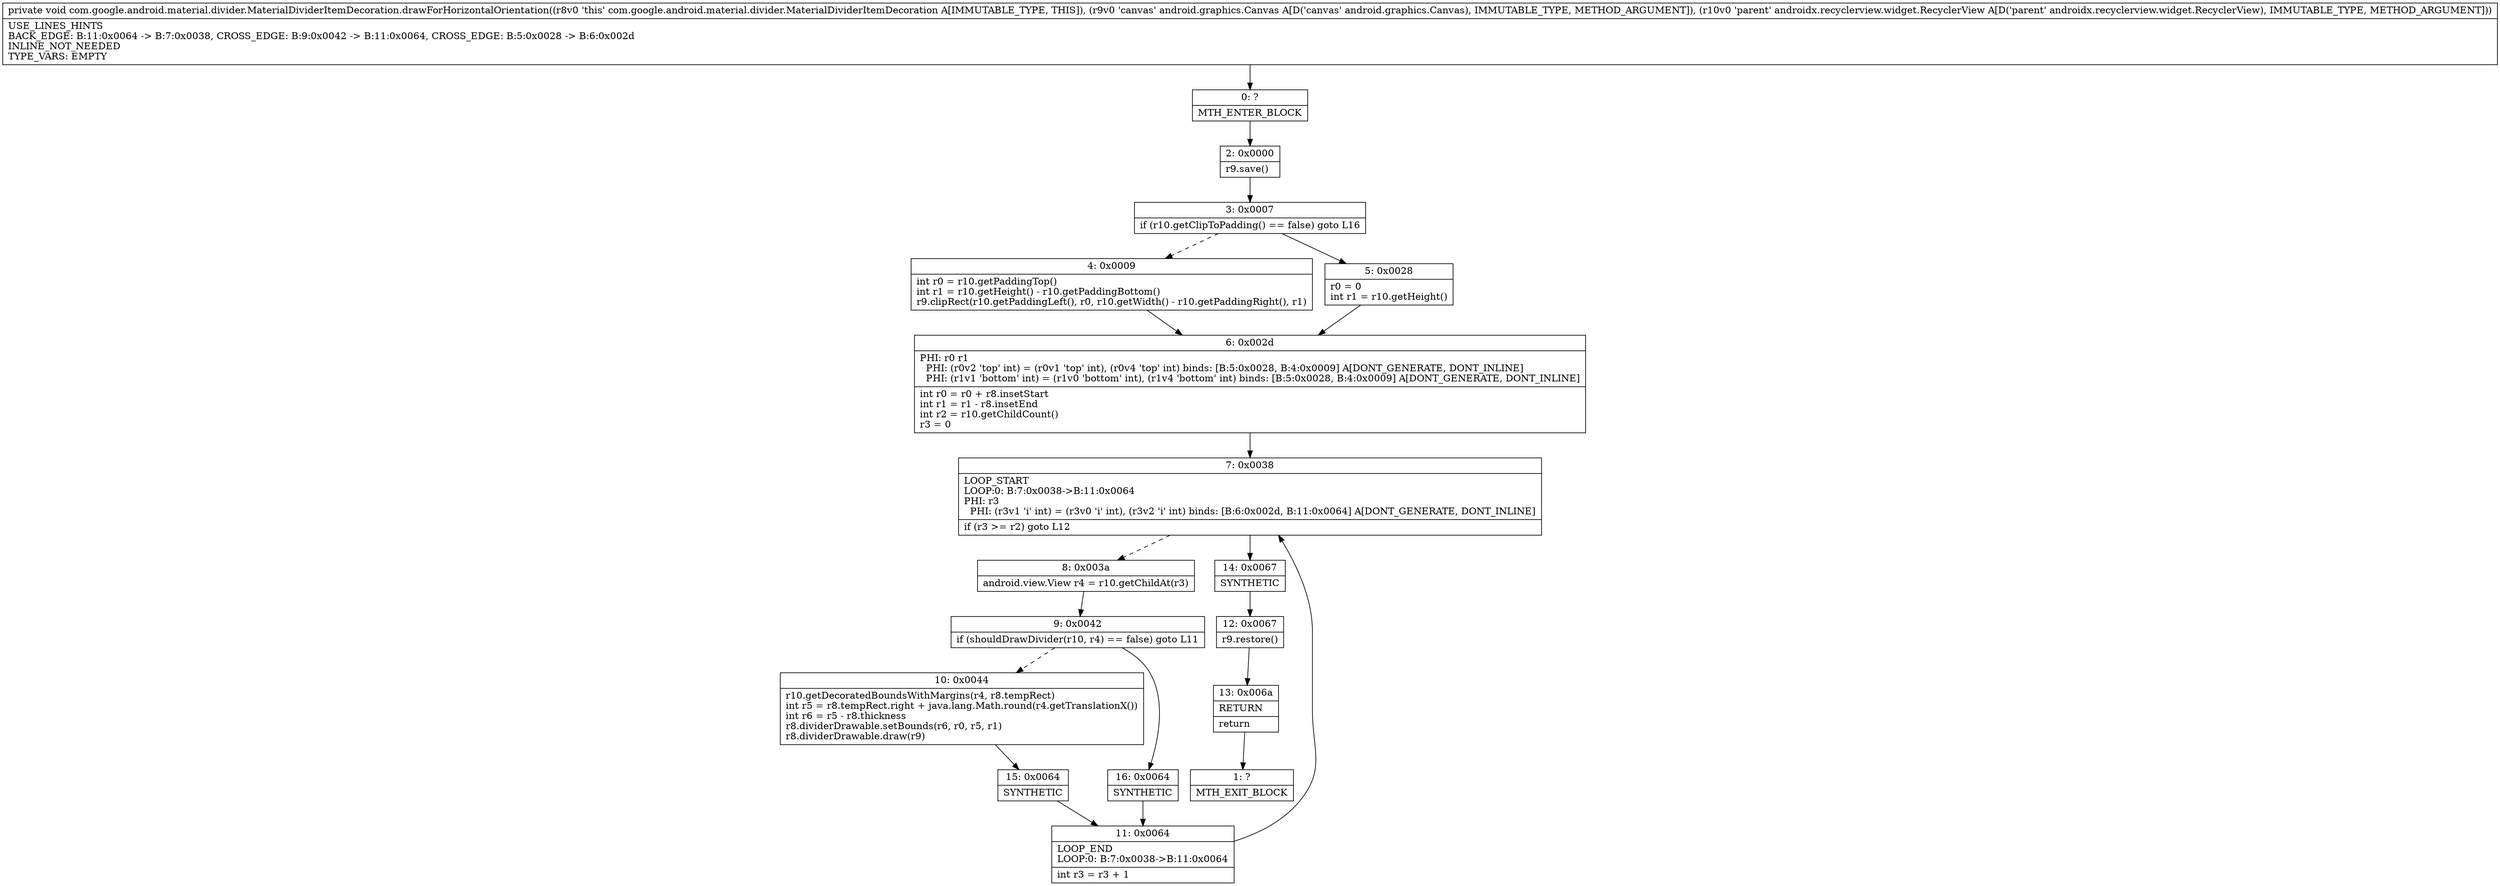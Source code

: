 digraph "CFG forcom.google.android.material.divider.MaterialDividerItemDecoration.drawForHorizontalOrientation(Landroid\/graphics\/Canvas;Landroidx\/recyclerview\/widget\/RecyclerView;)V" {
Node_0 [shape=record,label="{0\:\ ?|MTH_ENTER_BLOCK\l}"];
Node_2 [shape=record,label="{2\:\ 0x0000|r9.save()\l}"];
Node_3 [shape=record,label="{3\:\ 0x0007|if (r10.getClipToPadding() == false) goto L16\l}"];
Node_4 [shape=record,label="{4\:\ 0x0009|int r0 = r10.getPaddingTop()\lint r1 = r10.getHeight() \- r10.getPaddingBottom()\lr9.clipRect(r10.getPaddingLeft(), r0, r10.getWidth() \- r10.getPaddingRight(), r1)\l}"];
Node_6 [shape=record,label="{6\:\ 0x002d|PHI: r0 r1 \l  PHI: (r0v2 'top' int) = (r0v1 'top' int), (r0v4 'top' int) binds: [B:5:0x0028, B:4:0x0009] A[DONT_GENERATE, DONT_INLINE]\l  PHI: (r1v1 'bottom' int) = (r1v0 'bottom' int), (r1v4 'bottom' int) binds: [B:5:0x0028, B:4:0x0009] A[DONT_GENERATE, DONT_INLINE]\l|int r0 = r0 + r8.insetStart\lint r1 = r1 \- r8.insetEnd\lint r2 = r10.getChildCount()\lr3 = 0\l}"];
Node_7 [shape=record,label="{7\:\ 0x0038|LOOP_START\lLOOP:0: B:7:0x0038\-\>B:11:0x0064\lPHI: r3 \l  PHI: (r3v1 'i' int) = (r3v0 'i' int), (r3v2 'i' int) binds: [B:6:0x002d, B:11:0x0064] A[DONT_GENERATE, DONT_INLINE]\l|if (r3 \>= r2) goto L12\l}"];
Node_8 [shape=record,label="{8\:\ 0x003a|android.view.View r4 = r10.getChildAt(r3)\l}"];
Node_9 [shape=record,label="{9\:\ 0x0042|if (shouldDrawDivider(r10, r4) == false) goto L11\l}"];
Node_10 [shape=record,label="{10\:\ 0x0044|r10.getDecoratedBoundsWithMargins(r4, r8.tempRect)\lint r5 = r8.tempRect.right + java.lang.Math.round(r4.getTranslationX())\lint r6 = r5 \- r8.thickness\lr8.dividerDrawable.setBounds(r6, r0, r5, r1)\lr8.dividerDrawable.draw(r9)\l}"];
Node_15 [shape=record,label="{15\:\ 0x0064|SYNTHETIC\l}"];
Node_11 [shape=record,label="{11\:\ 0x0064|LOOP_END\lLOOP:0: B:7:0x0038\-\>B:11:0x0064\l|int r3 = r3 + 1\l}"];
Node_16 [shape=record,label="{16\:\ 0x0064|SYNTHETIC\l}"];
Node_14 [shape=record,label="{14\:\ 0x0067|SYNTHETIC\l}"];
Node_12 [shape=record,label="{12\:\ 0x0067|r9.restore()\l}"];
Node_13 [shape=record,label="{13\:\ 0x006a|RETURN\l|return\l}"];
Node_1 [shape=record,label="{1\:\ ?|MTH_EXIT_BLOCK\l}"];
Node_5 [shape=record,label="{5\:\ 0x0028|r0 = 0\lint r1 = r10.getHeight()\l}"];
MethodNode[shape=record,label="{private void com.google.android.material.divider.MaterialDividerItemDecoration.drawForHorizontalOrientation((r8v0 'this' com.google.android.material.divider.MaterialDividerItemDecoration A[IMMUTABLE_TYPE, THIS]), (r9v0 'canvas' android.graphics.Canvas A[D('canvas' android.graphics.Canvas), IMMUTABLE_TYPE, METHOD_ARGUMENT]), (r10v0 'parent' androidx.recyclerview.widget.RecyclerView A[D('parent' androidx.recyclerview.widget.RecyclerView), IMMUTABLE_TYPE, METHOD_ARGUMENT]))  | USE_LINES_HINTS\lBACK_EDGE: B:11:0x0064 \-\> B:7:0x0038, CROSS_EDGE: B:9:0x0042 \-\> B:11:0x0064, CROSS_EDGE: B:5:0x0028 \-\> B:6:0x002d\lINLINE_NOT_NEEDED\lTYPE_VARS: EMPTY\l}"];
MethodNode -> Node_0;Node_0 -> Node_2;
Node_2 -> Node_3;
Node_3 -> Node_4[style=dashed];
Node_3 -> Node_5;
Node_4 -> Node_6;
Node_6 -> Node_7;
Node_7 -> Node_8[style=dashed];
Node_7 -> Node_14;
Node_8 -> Node_9;
Node_9 -> Node_10[style=dashed];
Node_9 -> Node_16;
Node_10 -> Node_15;
Node_15 -> Node_11;
Node_11 -> Node_7;
Node_16 -> Node_11;
Node_14 -> Node_12;
Node_12 -> Node_13;
Node_13 -> Node_1;
Node_5 -> Node_6;
}

